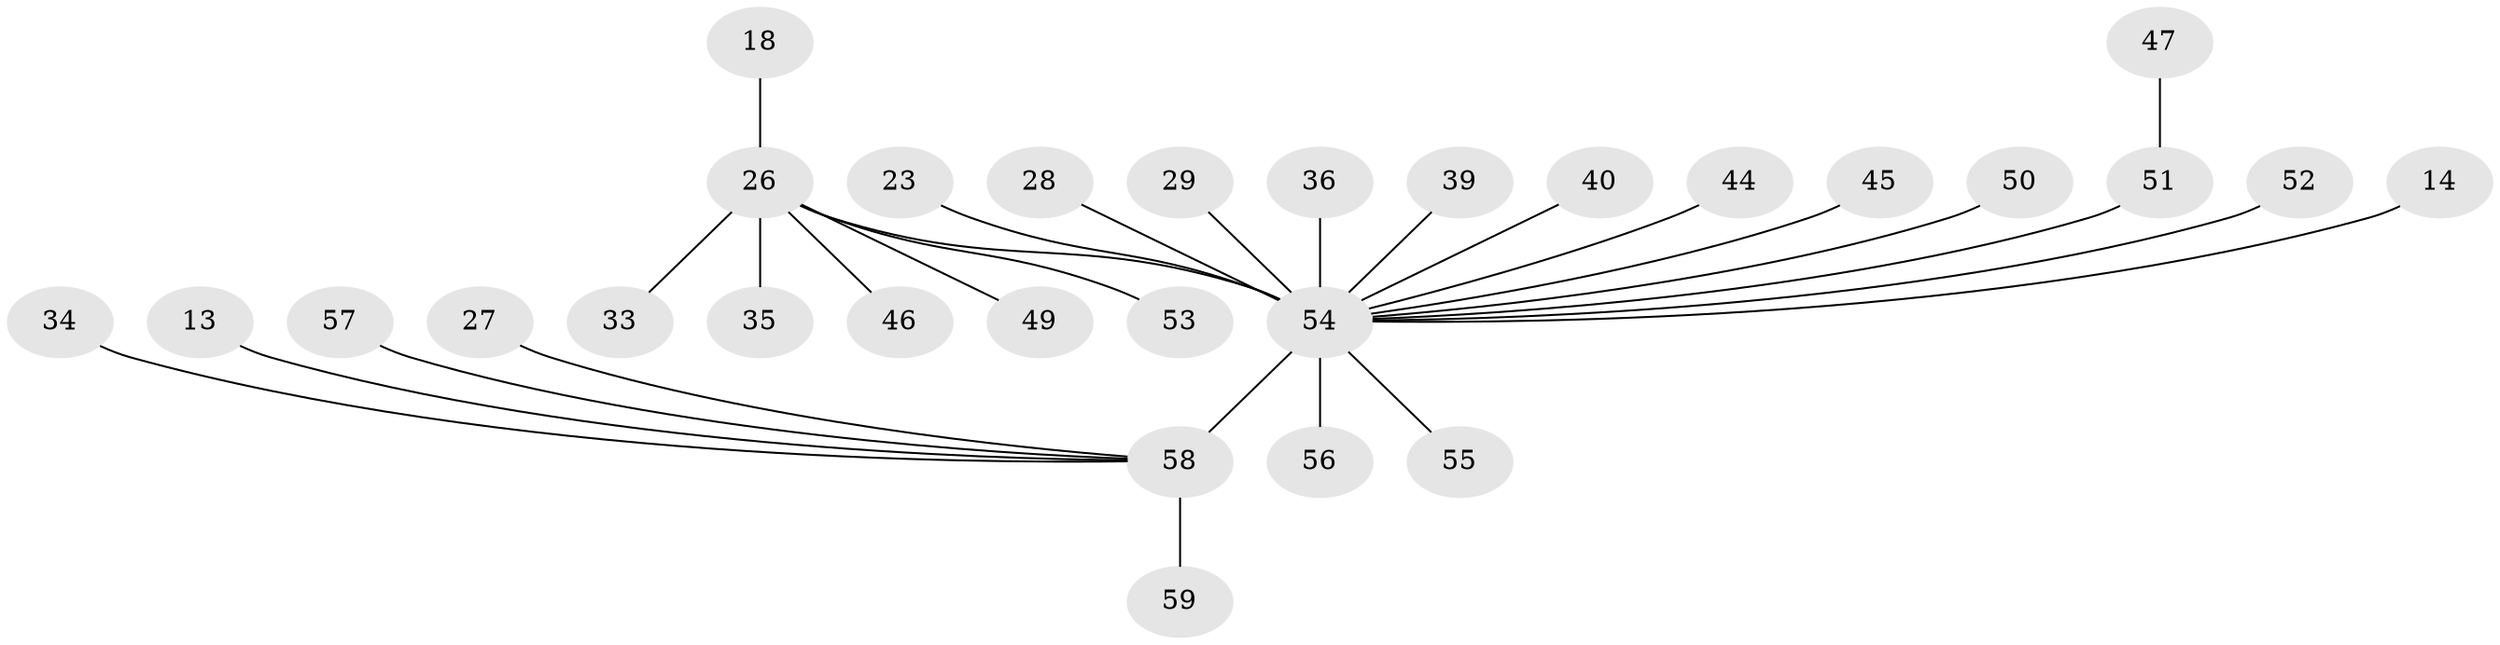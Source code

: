 // original degree distribution, {30: 0.01694915254237288, 11: 0.01694915254237288, 2: 0.1694915254237288, 1: 0.559322033898305, 4: 0.0847457627118644, 7: 0.01694915254237288, 3: 0.1016949152542373, 8: 0.01694915254237288, 5: 0.01694915254237288}
// Generated by graph-tools (version 1.1) at 2025/47/03/09/25 04:47:19]
// undirected, 29 vertices, 28 edges
graph export_dot {
graph [start="1"]
  node [color=gray90,style=filled];
  13 [super="+3"];
  14;
  18;
  23;
  26 [super="+25+17+15"];
  27;
  28;
  29;
  33;
  34;
  35 [super="+11"];
  36;
  39;
  40;
  44 [super="+32"];
  45;
  46;
  47;
  49;
  50;
  51 [super="+5+12+30"];
  52;
  53;
  54 [super="+48+37+38+1+4+7+8"];
  55;
  56;
  57 [super="+22"];
  58 [super="+20+42"];
  59 [super="+41+43"];
  13 -- 58;
  14 -- 54;
  18 -- 26;
  23 -- 54;
  26 -- 33;
  26 -- 46;
  26 -- 49;
  26 -- 53;
  26 -- 54 [weight=6];
  26 -- 35;
  27 -- 58;
  28 -- 54;
  29 -- 54;
  34 -- 58;
  36 -- 54;
  39 -- 54;
  40 -- 54;
  44 -- 54;
  45 -- 54;
  47 -- 51;
  50 -- 54;
  51 -- 54 [weight=3];
  52 -- 54;
  54 -- 58 [weight=6];
  54 -- 56;
  54 -- 55;
  57 -- 58 [weight=2];
  58 -- 59;
}
